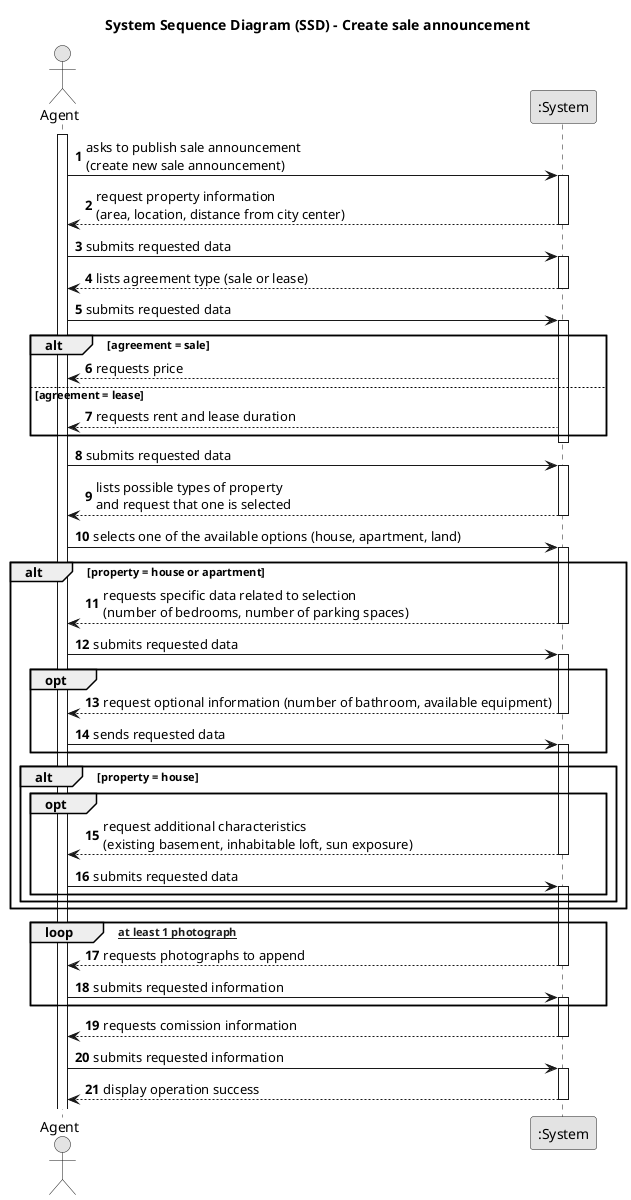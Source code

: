 @startuml
skinparam monochrome true
skinparam packageStyle rectangle
skinparam shadowing false

title System Sequence Diagram (SSD) - Create sale announcement

autonumber

actor "Agent" as Agent
participant ":System" as System

activate Agent

    Agent -> System : asks to publish sale announcement\n(create new sale announcement)
    activate System 
        System --> Agent : request property information\n(area, location, distance from city center)
    deactivate System
    
    Agent -> System : submits requested data
    activate System
        System --> Agent : lists agreement type (sale or lease)
    deactivate System

    Agent -> System : submits requested data
    activate System 
        alt agreement = sale
            System --> Agent : requests price
        else agreement = lease
            System --> Agent : requests rent and lease duration
        end
    deactivate System

    Agent -> System : submits requested data
    activate System 
        System --> Agent : lists possible types of property\nand request that one is selected
    deactivate System
    
    Agent -> System : selects one of the available options (house, apartment, land)
    alt property = house or apartment
        activate System 
            System --> Agent : requests specific data related to selection\n(number of bedrooms, number of parking spaces)
        deactivate System

        Agent -> System : submits requested data
        activate System 
        opt
                System --> Agent : request optional information (number of bathroom, available equipment)
            deactivate System

            Agent -> System : sends requested data
            activate System 
        end
        alt property = house
            opt
                    System --> Agent : request additional characteristics\n(existing basement, inhabitable loft, sun exposure)
                deactivate System
                Agent -> System : submits requested data
                activate System 
            end
        end
    end

    loop [for at least 1 photograph]
            System --> Agent : requests photographs to append
        deactivate System
        Agent -> System : submits requested information
        activate System 
    end
        System --> Agent : requests comission information
    deactivate System

    Agent -> System : submits requested information
    activate System 
        System --> Agent : display operation success
    deactivate System

@enduml
'' no loop colocar for at least 1 photograph e tirar o opt
/' 
    Agent -> System : 
    activate System 
        System --> Agent : 
    deactivate System '/